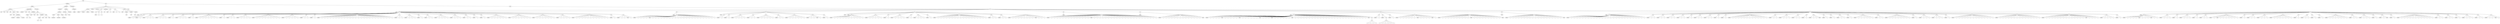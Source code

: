 graph Tree {
	"t0" [label = "TEI"];
	"t1" [label = "teiHeader"];
	"t2" [label = "fileDesc"];
	"t3" [label = "titleStmt"];
	"t4" [label = "title"];
	"t5" [label = "title"];
	"t6" [label = "title"];
	"t7" [label = "title"];
	"t8" [label = "author"];
	"t9" [label = "idno"];
	"t10" [label = "idno"];
	"t11" [label = "persName"];
	"t12" [label = "forename"];
	"t13" [label = "nameLink"];
	"t14" [label = "surname"];
	"t15" [label = "editor"];
	"t16" [label = "publicationStmt"];
	"t17" [label = "publisher"];
	"t18" [label = "idno"];
	"t19" [label = "idno"];
	"t20" [label = "availability"];
	"t21" [label = "licence"];
	"t22" [label = "ab"];
	"t23" [label = "ref"];
	"t24" [label = "sourceDesc"];
	"t25" [label = "bibl"];
	"t26" [label = "name"];
	"t27" [label = "idno"];
	"t28" [label = "idno"];
	"t29" [label = "availability"];
	"t30" [label = "licence"];
	"t31" [label = "ab"];
	"t32" [label = "ref"];
	"t33" [label = "bibl"];
	"t34" [label = "date"];
	"t35" [label = "date"];
	"t36" [label = "idno"];
	"t37" [label = "profileDesc"];
	"t38" [label = "particDesc"];
	"t39" [label = "listPerson"];
	"t40" [label = "person"];
	"t41" [label = "persName"];
	"t42" [label = "person"];
	"t43" [label = "persName"];
	"t44" [label = "person"];
	"t45" [label = "persName"];
	"t46" [label = "textClass"];
	"t47" [label = "keywords"];
	"t48" [label = "term"];
	"t49" [label = "term"];
	"t50" [label = "classCode"];
	"t51" [label = "revisionDesc"];
	"t52" [label = "listChange"];
	"t53" [label = "change"];
	"t54" [label = "text"];
	"t55" [label = "front"];
	"t56" [label = "docTitle"];
	"t57" [label = "titlePart"];
	"t58" [label = "titlePart"];
	"t59" [label = "titlePart"];
	"t60" [label = "titlePart"];
	"t61" [label = "docDate"];
	"t62" [label = "docAuthor"];
	"t63" [label = "div"];
	"t64" [label = "div"];
	"t65" [label = "head"];
	"t66" [label = "div"];
	"t67" [label = "p"];
	"t68" [label = "div"];
	"t69" [label = "p"];
	"t70" [label = "performance"];
	"t71" [label = "ab"];
	"t72" [label = "div"];
	"t73" [label = "head"];
	"t74" [label = "p"];
	"t75" [label = "div"];
	"t76" [label = "head"];
	"t77" [label = "p"];
	"t78" [label = "p"];
	"t79" [label = "castList"];
	"t80" [label = "head"];
	"t81" [label = "castItem"];
	"t82" [label = "role"];
	"t83" [label = "castItem"];
	"t84" [label = "role"];
	"t85" [label = "castItem"];
	"t86" [label = "role"];
	"t87" [label = "note"];
	"t88" [label = "body"];
	"t89" [label = "div"];
	"t90" [label = "head"];
	"t91" [label = "div"];
	"t92" [label = "head"];
	"t93" [label = "sp"];
	"t94" [label = "speaker"];
	"t95" [label = "l"];
	"t96" [label = "sp"];
	"t97" [label = "speaker"];
	"t98" [label = "l"];
	"t99" [label = "sp"];
	"t100" [label = "speaker"];
	"t101" [label = "l"];
	"t102" [label = "l"];
	"t103" [label = "l"];
	"t104" [label = "sp"];
	"t105" [label = "speaker"];
	"t106" [label = "l"];
	"t107" [label = "l"];
	"t108" [label = "l"];
	"t109" [label = "sp"];
	"t110" [label = "speaker"];
	"t111" [label = "l"];
	"t112" [label = "sp"];
	"t113" [label = "speaker"];
	"t114" [label = "l"];
	"t115" [label = "l"];
	"t116" [label = "l"];
	"t117" [label = "sp"];
	"t118" [label = "speaker"];
	"t119" [label = "l"];
	"t120" [label = "sp"];
	"t121" [label = "speaker"];
	"t122" [label = "l"];
	"t123" [label = "l"];
	"t124" [label = "l"];
	"t125" [label = "l"];
	"t126" [label = "l"];
	"t127" [label = "l"];
	"t128" [label = "l"];
	"t129" [label = "sp"];
	"t130" [label = "speaker"];
	"t131" [label = "l"];
	"t132" [label = "sp"];
	"t133" [label = "speaker"];
	"t134" [label = "l"];
	"t135" [label = "l"];
	"t136" [label = "sp"];
	"t137" [label = "speaker"];
	"t138" [label = "l"];
	"t139" [label = "l"];
	"t140" [label = "l"];
	"t141" [label = "l"];
	"t142" [label = "sp"];
	"t143" [label = "speaker"];
	"t144" [label = "l"];
	"t145" [label = "l"];
	"t146" [label = "l"];
	"t147" [label = "l"];
	"t148" [label = "l"];
	"t149" [label = "l"];
	"t150" [label = "l"];
	"t151" [label = "l"];
	"t152" [label = "l"];
	"t153" [label = "sp"];
	"t154" [label = "speaker"];
	"t155" [label = "l"];
	"t156" [label = "l"];
	"t157" [label = "l"];
	"t158" [label = "l"];
	"t159" [label = "l"];
	"t160" [label = "sp"];
	"t161" [label = "speaker"];
	"t162" [label = "l"];
	"t163" [label = "l"];
	"t164" [label = "sp"];
	"t165" [label = "speaker"];
	"t166" [label = "l"];
	"t167" [label = "sp"];
	"t168" [label = "speaker"];
	"t169" [label = "l"];
	"t170" [label = "l"];
	"t171" [label = "l"];
	"t172" [label = "l"];
	"t173" [label = "l"];
	"t174" [label = "l"];
	"t175" [label = "l"];
	"t176" [label = "l"];
	"t177" [label = "l"];
	"t178" [label = "l"];
	"t179" [label = "l"];
	"t180" [label = "l"];
	"t181" [label = "l"];
	"t182" [label = "l"];
	"t183" [label = "l"];
	"t184" [label = "l"];
	"t185" [label = "l"];
	"t186" [label = "l"];
	"t187" [label = "l"];
	"t188" [label = "l"];
	"t189" [label = "l"];
	"t190" [label = "l"];
	"t191" [label = "l"];
	"t192" [label = "l"];
	"t193" [label = "l"];
	"t194" [label = "l"];
	"t195" [label = "sp"];
	"t196" [label = "speaker"];
	"t197" [label = "l"];
	"t198" [label = "l"];
	"t199" [label = "sp"];
	"t200" [label = "speaker"];
	"t201" [label = "l"];
	"t202" [label = "l"];
	"t203" [label = "l"];
	"t204" [label = "sp"];
	"t205" [label = "speaker"];
	"t206" [label = "l"];
	"t207" [label = "sp"];
	"t208" [label = "speaker"];
	"t209" [label = "l"];
	"t210" [label = "l"];
	"t211" [label = "sp"];
	"t212" [label = "speaker"];
	"t213" [label = "l"];
	"t214" [label = "l"];
	"t215" [label = "l"];
	"t216" [label = "l"];
	"t217" [label = "sp"];
	"t218" [label = "speaker"];
	"t219" [label = "l"];
	"t220" [label = "l"];
	"t221" [label = "l"];
	"t222" [label = "sp"];
	"t223" [label = "speaker"];
	"t224" [label = "l"];
	"t225" [label = "l"];
	"t226" [label = "sp"];
	"t227" [label = "speaker"];
	"t228" [label = "l"];
	"t229" [label = "sp"];
	"t230" [label = "speaker"];
	"t231" [label = "l"];
	"t232" [label = "sp"];
	"t233" [label = "speaker"];
	"t234" [label = "l"];
	"t235" [label = "l"];
	"t236" [label = "l"];
	"t237" [label = "l"];
	"t238" [label = "l"];
	"t239" [label = "l"];
	"t240" [label = "sp"];
	"t241" [label = "speaker"];
	"t242" [label = "l"];
	"t243" [label = "l"];
	"t244" [label = "l"];
	"t245" [label = "l"];
	"t246" [label = "l"];
	"t247" [label = "l"];
	"t248" [label = "l"];
	"t249" [label = "sp"];
	"t250" [label = "speaker"];
	"t251" [label = "l"];
	"t252" [label = "l"];
	"t253" [label = "l"];
	"t254" [label = "l"];
	"t255" [label = "l"];
	"t256" [label = "l"];
	"t257" [label = "l"];
	"t258" [label = "sp"];
	"t259" [label = "speaker"];
	"t260" [label = "l"];
	"t261" [label = "l"];
	"t262" [label = "l"];
	"t263" [label = "l"];
	"t264" [label = "sp"];
	"t265" [label = "speaker"];
	"t266" [label = "l"];
	"t267" [label = "l"];
	"t268" [label = "l"];
	"t269" [label = "l"];
	"t270" [label = "l"];
	"t271" [label = "l"];
	"t272" [label = "l"];
	"t273" [label = "l"];
	"t274" [label = "l"];
	"t275" [label = "l"];
	"t276" [label = "l"];
	"t277" [label = "l"];
	"t278" [label = "sp"];
	"t279" [label = "speaker"];
	"t280" [label = "l"];
	"t281" [label = "sp"];
	"t282" [label = "speaker"];
	"t283" [label = "l"];
	"t284" [label = "l"];
	"t285" [label = "stage"];
	"t286" [label = "l"];
	"t287" [label = "div"];
	"t288" [label = "head"];
	"t289" [label = "sp"];
	"t290" [label = "speaker"];
	"t291" [label = "l"];
	"t292" [label = "l"];
	"t293" [label = "l"];
	"t294" [label = "l"];
	"t295" [label = "stage"];
	"t296" [label = "l"];
	"t297" [label = "l"];
	"t298" [label = "l"];
	"t299" [label = "l"];
	"t300" [label = "l"];
	"t301" [label = "l"];
	"t302" [label = "l"];
	"t303" [label = "l"];
	"t304" [label = "l"];
	"t305" [label = "l"];
	"t306" [label = "l"];
	"t307" [label = "l"];
	"t308" [label = "l"];
	"t309" [label = "l"];
	"t310" [label = "l"];
	"t311" [label = "l"];
	"t312" [label = "l"];
	"t313" [label = "l"];
	"t314" [label = "l"];
	"t315" [label = "l"];
	"t316" [label = "l"];
	"t317" [label = "l"];
	"t318" [label = "l"];
	"t319" [label = "div"];
	"t320" [label = "head"];
	"t321" [label = "sp"];
	"t322" [label = "speaker"];
	"t323" [label = "l"];
	"t324" [label = "sp"];
	"t325" [label = "speaker"];
	"t326" [label = "l"];
	"t327" [label = "sp"];
	"t328" [label = "speaker"];
	"t329" [label = "l"];
	"t330" [label = "l"];
	"t331" [label = "l"];
	"t332" [label = "l"];
	"t333" [label = "sp"];
	"t334" [label = "speaker"];
	"t335" [label = "l"];
	"t336" [label = "l"];
	"t337" [label = "sp"];
	"t338" [label = "speaker"];
	"t339" [label = "l"];
	"t340" [label = "l"];
	"t341" [label = "l"];
	"t342" [label = "l"];
	"t343" [label = "l"];
	"t344" [label = "sp"];
	"t345" [label = "speaker"];
	"t346" [label = "l"];
	"t347" [label = "l"];
	"t348" [label = "sp"];
	"t349" [label = "speaker"];
	"t350" [label = "l"];
	"t351" [label = "l"];
	"t352" [label = "l"];
	"t353" [label = "l"];
	"t354" [label = "l"];
	"t355" [label = "l"];
	"t356" [label = "sp"];
	"t357" [label = "speaker"];
	"t358" [label = "l"];
	"t359" [label = "l"];
	"t360" [label = "stage"];
	"t361" [label = "l"];
	"t362" [label = "sp"];
	"t363" [label = "speaker"];
	"t364" [label = "l"];
	"t365" [label = "div"];
	"t366" [label = "head"];
	"t367" [label = "stage"];
	"t368" [label = "sp"];
	"t369" [label = "speaker"];
	"t370" [label = "l"];
	"t371" [label = "l"];
	"t372" [label = "l"];
	"t373" [label = "l"];
	"t374" [label = "l"];
	"t375" [label = "l"];
	"t376" [label = "l"];
	"t377" [label = "l"];
	"t378" [label = "l"];
	"t379" [label = "l"];
	"t380" [label = "l"];
	"t381" [label = "sp"];
	"t382" [label = "speaker"];
	"t383" [label = "l"];
	"t384" [label = "l"];
	"t385" [label = "l"];
	"t386" [label = "l"];
	"t387" [label = "l"];
	"t388" [label = "sp"];
	"t389" [label = "speaker"];
	"t390" [label = "l"];
	"t391" [label = "sp"];
	"t392" [label = "speaker"];
	"t393" [label = "l"];
	"t394" [label = "l"];
	"t395" [label = "l"];
	"t396" [label = "l"];
	"t397" [label = "sp"];
	"t398" [label = "speaker"];
	"t399" [label = "l"];
	"t400" [label = "sp"];
	"t401" [label = "speaker"];
	"t402" [label = "l"];
	"t403" [label = "l"];
	"t404" [label = "l"];
	"t405" [label = "sp"];
	"t406" [label = "speaker"];
	"t407" [label = "l"];
	"t408" [label = "sp"];
	"t409" [label = "speaker"];
	"t410" [label = "l"];
	"t411" [label = "l"];
	"t412" [label = "l"];
	"t413" [label = "l"];
	"t414" [label = "l"];
	"t415" [label = "l"];
	"t416" [label = "l"];
	"t417" [label = "l"];
	"t418" [label = "l"];
	"t419" [label = "l"];
	"t420" [label = "l"];
	"t421" [label = "l"];
	"t422" [label = "l"];
	"t423" [label = "l"];
	"t424" [label = "l"];
	"t425" [label = "l"];
	"t426" [label = "l"];
	"t427" [label = "l"];
	"t428" [label = "sp"];
	"t429" [label = "speaker"];
	"t430" [label = "l"];
	"t431" [label = "l"];
	"t432" [label = "sp"];
	"t433" [label = "speaker"];
	"t434" [label = "l"];
	"t435" [label = "l"];
	"t436" [label = "sp"];
	"t437" [label = "speaker"];
	"t438" [label = "l"];
	"t439" [label = "l"];
	"t440" [label = "l"];
	"t441" [label = "l"];
	"t442" [label = "l"];
	"t443" [label = "l"];
	"t444" [label = "l"];
	"t445" [label = "l"];
	"t446" [label = "stage"];
	"t447" [label = "l"];
	"t448" [label = "l"];
	"t449" [label = "l"];
	"t450" [label = "div"];
	"t451" [label = "head"];
	"t452" [label = "sp"];
	"t453" [label = "speaker"];
	"t454" [label = "l"];
	"t455" [label = "l"];
	"t456" [label = "l"];
	"t457" [label = "l"];
	"t458" [label = "l"];
	"t459" [label = "l"];
	"t460" [label = "l"];
	"t461" [label = "l"];
	"t462" [label = "l"];
	"t463" [label = "l"];
	"t464" [label = "l"];
	"t465" [label = "l"];
	"t466" [label = "l"];
	"t467" [label = "l"];
	"t468" [label = "stage"];
	"t469" [label = "l"];
	"t470" [label = "l"];
	"t471" [label = "l"];
	"t472" [label = "l"];
	"t473" [label = "l"];
	"t474" [label = "l"];
	"t475" [label = "l"];
	"t476" [label = "l"];
	"t477" [label = "l"];
	"t478" [label = "l"];
	"t479" [label = "l"];
	"t480" [label = "l"];
	"t481" [label = "l"];
	"t482" [label = "l"];
	"t483" [label = "l"];
	"t484" [label = "l"];
	"t485" [label = "l"];
	"t486" [label = "l"];
	"t487" [label = "l"];
	"t488" [label = "l"];
	"t489" [label = "l"];
	"t490" [label = "l"];
	"t491" [label = "l"];
	"t492" [label = "div"];
	"t493" [label = "head"];
	"t494" [label = "sp"];
	"t495" [label = "speaker"];
	"t496" [label = "l"];
	"t497" [label = "l"];
	"t498" [label = "l"];
	"t499" [label = "l"];
	"t500" [label = "l"];
	"t501" [label = "l"];
	"t502" [label = "l"];
	"t503" [label = "l"];
	"t504" [label = "l"];
	"t505" [label = "l"];
	"t506" [label = "l"];
	"t507" [label = "l"];
	"t508" [label = "l"];
	"t509" [label = "l"];
	"t510" [label = "stage"];
	"t511" [label = "div"];
	"t512" [label = "head"];
	"t513" [label = "sp"];
	"t514" [label = "speaker"];
	"t515" [label = "l"];
	"t516" [label = "l"];
	"t517" [label = "l"];
	"t518" [label = "l"];
	"t519" [label = "stage"];
	"t520" [label = "l"];
	"t521" [label = "l"];
	"t522" [label = "l"];
	"t523" [label = "l"];
	"t524" [label = "l"];
	"t525" [label = "stage"];
	"t526" [label = "l"];
	"t527" [label = "l"];
	"t528" [label = "l"];
	"t529" [label = "l"];
	"t530" [label = "l"];
	"t531" [label = "l"];
	"t532" [label = "stage"];
	"t533" [label = "l"];
	"t534" [label = "l"];
	"t535" [label = "l"];
	"t536" [label = "stage"];
	"t537" [label = "l"];
	"t538" [label = "l"];
	"t539" [label = "l"];
	"t540" [label = "l"];
	"t541" [label = "l"];
	"t542" [label = "l"];
	"t543" [label = "stage"];
	"t544" [label = "l"];
	"t545" [label = "l"];
	"t546" [label = "l"];
	"t547" [label = "l"];
	"t548" [label = "l"];
	"t549" [label = "l"];
	"t550" [label = "l"];
	"t551" [label = "l"];
	"t552" [label = "l"];
	"t553" [label = "l"];
	"t554" [label = "l"];
	"t555" [label = "l"];
	"t556" [label = "l"];
	"t557" [label = "l"];
	"t558" [label = "l"];
	"t559" [label = "l"];
	"t560" [label = "l"];
	"t561" [label = "l"];
	"t562" [label = "l"];
	"t563" [label = "l"];
	"t564" [label = "l"];
	"t565" [label = "l"];
	"t566" [label = "l"];
	"t567" [label = "l"];
	"t568" [label = "l"];
	"t569" [label = "l"];
	"t570" [label = "stage"];
	"t571" [label = "ab"];
	"t572" [label = "lg"];
	"t573" [label = "l"];
	"t574" [label = "l"];
	"t575" [label = "l"];
	"t576" [label = "l"];
	"t577" [label = "sp"];
	"t578" [label = "speaker"];
	"t579" [label = "l"];
	"t580" [label = "sp"];
	"t581" [label = "speaker"];
	"t582" [label = "ab"];
	"t583" [label = "lg"];
	"t584" [label = "l"];
	"t585" [label = "l"];
	"t586" [label = "l"];
	"t587" [label = "l"];
	"t588" [label = "l"];
	"t589" [label = "l"];
	"t590" [label = "sp"];
	"t591" [label = "speaker"];
	"t592" [label = "l"];
	"t593" [label = "sp"];
	"t594" [label = "speaker"];
	"t595" [label = "l"];
	"t596" [label = "l"];
	"t597" [label = "l"];
	"t598" [label = "l"];
	"t599" [label = "l"];
	"t600" [label = "l"];
	"t601" [label = "stage"];
	"t602" [label = "l"];
	"t603" [label = "l"];
	"t604" [label = "l"];
	"t605" [label = "l"];
	"t606" [label = "stage"];
	"t607" [label = "l"];
	"t608" [label = "sp"];
	"t609" [label = "speaker"];
	"t610" [label = "l"];
	"t611" [label = "l"];
	"t612" [label = "l"];
	"t613" [label = "l"];
	"t614" [label = "l"];
	"t615" [label = "l"];
	"t616" [label = "l"];
	"t617" [label = "l"];
	"t618" [label = "l"];
	"t619" [label = "l"];
	"t620" [label = "stage"];
	"t621" [label = "l"];
	"t622" [label = "l"];
	"t623" [label = "l"];
	"t624" [label = "l"];
	"t625" [label = "l"];
	"t626" [label = "l"];
	"t627" [label = "l"];
	"t628" [label = "l"];
	"t629" [label = "l"];
	"t630" [label = "l"];
	"t631" [label = "stage"];
	"t632" [label = "div"];
	"t633" [label = "head"];
	"t634" [label = "sp"];
	"t635" [label = "speaker"];
	"t636" [label = "l"];
	"t637" [label = "l"];
	"t638" [label = "l"];
	"t639" [label = "l"];
	"t640" [label = "l"];
	"t641" [label = "l"];
	"t642" [label = "l"];
	"t643" [label = "l"];
	"t644" [label = "l"];
	"t645" [label = "l"];
	"t646" [label = "l"];
	"t647" [label = "l"];
	"t648" [label = "l"];
	"t649" [label = "l"];
	"t650" [label = "l"];
	"t651" [label = "l"];
	"t652" [label = "l"];
	"t653" [label = "l"];
	"t654" [label = "l"];
	"t655" [label = "stage"];
	"t656" [label = "div"];
	"t657" [label = "head"];
	"t658" [label = "sp"];
	"t659" [label = "speaker"];
	"t660" [label = "l"];
	"t661" [label = "l"];
	"t662" [label = "l"];
	"t663" [label = "l"];
	"t664" [label = "l"];
	"t665" [label = "l"];
	"t666" [label = "l"];
	"t667" [label = "l"];
	"t668" [label = "l"];
	"t669" [label = "l"];
	"t670" [label = "l"];
	"t671" [label = "l"];
	"t672" [label = "l"];
	"t673" [label = "l"];
	"t674" [label = "l"];
	"t675" [label = "l"];
	"t676" [label = "l"];
	"t677" [label = "l"];
	"t678" [label = "l"];
	"t679" [label = "l"];
	"t680" [label = "l"];
	"t681" [label = "l"];
	"t682" [label = "l"];
	"t683" [label = "l"];
	"t684" [label = "l"];
	"t685" [label = "l"];
	"t686" [label = "l"];
	"t687" [label = "sp"];
	"t688" [label = "speaker"];
	"t689" [label = "l"];
	"t690" [label = "l"];
	"t691" [label = "sp"];
	"t692" [label = "speaker"];
	"t693" [label = "l"];
	"t694" [label = "l"];
	"t695" [label = "sp"];
	"t696" [label = "speaker"];
	"t697" [label = "l"];
	"t698" [label = "l"];
	"t699" [label = "sp"];
	"t700" [label = "speaker"];
	"t701" [label = "l"];
	"t702" [label = "l"];
	"t703" [label = "sp"];
	"t704" [label = "speaker"];
	"t705" [label = "l"];
	"t706" [label = "sp"];
	"t707" [label = "speaker"];
	"t708" [label = "l"];
	"t709" [label = "l"];
	"t710" [label = "sp"];
	"t711" [label = "speaker"];
	"t712" [label = "l"];
	"t713" [label = "l"];
	"t714" [label = "sp"];
	"t715" [label = "speaker"];
	"t716" [label = "l"];
	"t717" [label = "sp"];
	"t718" [label = "speaker"];
	"t719" [label = "l"];
	"t720" [label = "sp"];
	"t721" [label = "speaker"];
	"t722" [label = "l"];
	"t723" [label = "l"];
	"t724" [label = "l"];
	"t725" [label = "l"];
	"t726" [label = "l"];
	"t727" [label = "l"];
	"t728" [label = "l"];
	"t729" [label = "l"];
	"t730" [label = "l"];
	"t731" [label = "l"];
	"t732" [label = "l"];
	"t733" [label = "l"];
	"t734" [label = "l"];
	"t735" [label = "sp"];
	"t736" [label = "speaker"];
	"t737" [label = "l"];
	"t738" [label = "l"];
	"t739" [label = "sp"];
	"t740" [label = "speaker"];
	"t741" [label = "l"];
	"t742" [label = "l"];
	"t743" [label = "l"];
	"t744" [label = "sp"];
	"t745" [label = "speaker"];
	"t746" [label = "l"];
	"t747" [label = "l"];
	"t748" [label = "sp"];
	"t749" [label = "speaker"];
	"t750" [label = "l"];
	"t751" [label = "sp"];
	"t752" [label = "speaker"];
	"t753" [label = "l"];
	"t754" [label = "l"];
	"t755" [label = "stage"];
	"t756" [label = "sp"];
	"t757" [label = "speaker"];
	"t758" [label = "l"];
	"t759" [label = "sp"];
	"t760" [label = "speaker"];
	"t761" [label = "l"];
	"t762" [label = "sp"];
	"t763" [label = "speaker"];
	"t764" [label = "l"];
	"t765" [label = "l"];
	"t766" [label = "sp"];
	"t767" [label = "speaker"];
	"t768" [label = "l"];
	"t769" [label = "sp"];
	"t770" [label = "speaker"];
	"t771" [label = "l"];
	"t772" [label = "l"];
	"t773" [label = "l"];
	"t774" [label = "l"];
	"t775" [label = "l"];
	"t776" [label = "l"];
	"t777" [label = "sp"];
	"t778" [label = "speaker"];
	"t779" [label = "l"];
	"t780" [label = "l"];
	"t781" [label = "sp"];
	"t782" [label = "speaker"];
	"t783" [label = "l"];
	"t784" [label = "l"];
	"t785" [label = "l"];
	"t786" [label = "l"];
	"t787" [label = "l"];
	"t788" [label = "l"];
	"t789" [label = "l"];
	"t790" [label = "l"];
	"t791" [label = "sp"];
	"t792" [label = "speaker"];
	"t793" [label = "l"];
	"t794" [label = "sp"];
	"t795" [label = "speaker"];
	"t796" [label = "l"];
	"t797" [label = "l"];
	"t798" [label = "l"];
	"t799" [label = "sp"];
	"t800" [label = "speaker"];
	"t801" [label = "l"];
	"t802" [label = "l"];
	"t803" [label = "l"];
	"t804" [label = "sp"];
	"t805" [label = "speaker"];
	"t806" [label = "l"];
	"t807" [label = "sp"];
	"t808" [label = "speaker"];
	"t809" [label = "l"];
	"t810" [label = "l"];
	"t811" [label = "l"];
	"t812" [label = "l"];
	"t813" [label = "l"];
	"t814" [label = "l"];
	"t815" [label = "l"];
	"t816" [label = "l"];
	"t817" [label = "l"];
	"t818" [label = "l"];
	"t819" [label = "l"];
	"t820" [label = "l"];
	"t821" [label = "l"];
	"t822" [label = "l"];
	"t823" [label = "sp"];
	"t824" [label = "speaker"];
	"t825" [label = "l"];
	"t826" [label = "l"];
	"t827" [label = "l"];
	"t828" [label = "l"];
	"t829" [label = "l"];
	"t830" [label = "l"];
	"t831" [label = "l"];
	"t832" [label = "l"];
	"t833" [label = "l"];
	"t834" [label = "l"];
	"t835" [label = "l"];
	"t836" [label = "l"];
	"t837" [label = "l"];
	"t838" [label = "l"];
	"t839" [label = "l"];
	"t840" [label = "sp"];
	"t841" [label = "speaker"];
	"t842" [label = "l"];
	"t843" [label = "l"];
	"t844" [label = "l"];
	"t845" [label = "l"];
	"t846" [label = "l"];
	"t847" [label = "l"];
	"t848" [label = "l"];
	"t849" [label = "l"];
	"t850" [label = "l"];
	"t851" [label = "l"];
	"t852" [label = "l"];
	"t853" [label = "l"];
	"t854" [label = "l"];
	"t855" [label = "l"];
	"t856" [label = "stage"];
	"t857" [label = "l"];
	"t858" [label = "l"];
	"t859" [label = "l"];
	"t860" [label = "l"];
	"t861" [label = "sp"];
	"t862" [label = "speaker"];
	"t863" [label = "l"];
	"t864" [label = "l"];
	"t865" [label = "l"];
	"t866" [label = "l"];
	"t867" [label = "sp"];
	"t868" [label = "speaker"];
	"t869" [label = "l"];
	"t870" [label = "div"];
	"t871" [label = "head"];
	"t872" [label = "sp"];
	"t873" [label = "speaker"];
	"t874" [label = "l"];
	"t875" [label = "l"];
	"t876" [label = "l"];
	"t877" [label = "l"];
	"t878" [label = "stage"];
	"t879" [label = "l"];
	"t880" [label = "l"];
	"t881" [label = "l"];
	"t882" [label = "stage"];
	"t883" [label = "l"];
	"t884" [label = "l"];
	"t885" [label = "sp"];
	"t886" [label = "speaker"];
	"t887" [label = "l"];
	"t888" [label = "l"];
	"t889" [label = "l"];
	"t890" [label = "sp"];
	"t891" [label = "speaker"];
	"t892" [label = "l"];
	"t893" [label = "sp"];
	"t894" [label = "speaker"];
	"t895" [label = "l"];
	"t896" [label = "l"];
	"t897" [label = "l"];
	"t898" [label = "sp"];
	"t899" [label = "speaker"];
	"t900" [label = "l"];
	"t901" [label = "sp"];
	"t902" [label = "speaker"];
	"t903" [label = "l"];
	"t904" [label = "l"];
	"t905" [label = "sp"];
	"t906" [label = "speaker"];
	"t907" [label = "l"];
	"t908" [label = "stage"];
	"t909" [label = "l"];
	"t910" [label = "l"];
	"t911" [label = "l"];
	"t912" [label = "l"];
	"t913" [label = "l"];
	"t914" [label = "l"];
	"t915" [label = "l"];
	"t916" [label = "sp"];
	"t917" [label = "speaker"];
	"t918" [label = "l"];
	"t919" [label = "sp"];
	"t920" [label = "speaker"];
	"t921" [label = "l"];
	"t922" [label = "l"];
	"t923" [label = "sp"];
	"t924" [label = "speaker"];
	"t925" [label = "l"];
	"t926" [label = "l"];
	"t927" [label = "l"];
	"t928" [label = "sp"];
	"t929" [label = "speaker"];
	"t930" [label = "l"];
	"t931" [label = "l"];
	"t932" [label = "l"];
	"t933" [label = "l"];
	"t934" [label = "l"];
	"t935" [label = "l"];
	"t936" [label = "l"];
	"t937" [label = "sp"];
	"t938" [label = "speaker"];
	"t939" [label = "l"];
	"t940" [label = "sp"];
	"t941" [label = "speaker"];
	"t942" [label = "l"];
	"t943" [label = "l"];
	"t944" [label = "sp"];
	"t945" [label = "speaker"];
	"t946" [label = "l"];
	"t947" [label = "sp"];
	"t948" [label = "speaker"];
	"t949" [label = "l"];
	"t950" [label = "sp"];
	"t951" [label = "speaker"];
	"t952" [label = "l"];
	"t953" [label = "l"];
	"t954" [label = "l"];
	"t955" [label = "l"];
	"t956" [label = "l"];
	"t957" [label = "l"];
	"t958" [label = "l"];
	"t959" [label = "sp"];
	"t960" [label = "speaker"];
	"t961" [label = "l"];
	"t962" [label = "l"];
	"t963" [label = "sp"];
	"t964" [label = "speaker"];
	"t965" [label = "l"];
	"t966" [label = "l"];
	"t967" [label = "l"];
	"t968" [label = "sp"];
	"t969" [label = "speaker"];
	"t970" [label = "l"];
	"t971" [label = "sp"];
	"t972" [label = "speaker"];
	"t973" [label = "l"];
	"t974" [label = "stage"];
	"t975" [label = "sp"];
	"t976" [label = "speaker"];
	"t977" [label = "l"];
	"t978" [label = "sp"];
	"t979" [label = "speaker"];
	"t980" [label = "l"];
	"t981" [label = "l"];
	"t982" [label = "l"];
	"t983" [label = "l"];
	"t984" [label = "l"];
	"t985" [label = "l"];
	"t986" [label = "l"];
	"t987" [label = "l"];
	"t988" [label = "l"];
	"t989" [label = "l"];
	"t990" [label = "l"];
	"t991" [label = "l"];
	"t992" [label = "sp"];
	"t993" [label = "speaker"];
	"t994" [label = "l"];
	"t995" [label = "l"];
	"t996" [label = "sp"];
	"t997" [label = "speaker"];
	"t998" [label = "l"];
	"t999" [label = "l"];
	"t1000" [label = "sp"];
	"t1001" [label = "speaker"];
	"t1002" [label = "l"];
	"t1003" [label = "sp"];
	"t1004" [label = "speaker"];
	"t1005" [label = "l"];
	"t1006" [label = "l"];
	"t1007" [label = "l"];
	"t1008" [label = "sp"];
	"t1009" [label = "speaker"];
	"t1010" [label = "l"];
	"t1011" [label = "l"];
	"t1012" [label = "sp"];
	"t1013" [label = "speaker"];
	"t1014" [label = "l"];
	"t1015" [label = "l"];
	"t1016" [label = "stage"];
	"t1017" [label = "l"];
	"t0" -- "t1";
	"t1" -- "t2";
	"t2" -- "t3";
	"t3" -- "t4";
	"t3" -- "t5";
	"t3" -- "t6";
	"t3" -- "t7";
	"t3" -- "t8";
	"t8" -- "t9";
	"t8" -- "t10";
	"t8" -- "t11";
	"t11" -- "t12";
	"t11" -- "t13";
	"t11" -- "t14";
	"t3" -- "t15";
	"t2" -- "t16";
	"t16" -- "t17";
	"t16" -- "t18";
	"t16" -- "t19";
	"t16" -- "t20";
	"t20" -- "t21";
	"t21" -- "t22";
	"t21" -- "t23";
	"t2" -- "t24";
	"t24" -- "t25";
	"t25" -- "t26";
	"t25" -- "t27";
	"t25" -- "t28";
	"t25" -- "t29";
	"t29" -- "t30";
	"t30" -- "t31";
	"t30" -- "t32";
	"t25" -- "t33";
	"t33" -- "t34";
	"t33" -- "t35";
	"t33" -- "t36";
	"t1" -- "t37";
	"t37" -- "t38";
	"t38" -- "t39";
	"t39" -- "t40";
	"t40" -- "t41";
	"t39" -- "t42";
	"t42" -- "t43";
	"t39" -- "t44";
	"t44" -- "t45";
	"t37" -- "t46";
	"t46" -- "t47";
	"t47" -- "t48";
	"t47" -- "t49";
	"t46" -- "t50";
	"t1" -- "t51";
	"t51" -- "t52";
	"t52" -- "t53";
	"t0" -- "t54";
	"t54" -- "t55";
	"t55" -- "t56";
	"t56" -- "t57";
	"t56" -- "t58";
	"t56" -- "t59";
	"t56" -- "t60";
	"t55" -- "t61";
	"t55" -- "t62";
	"t55" -- "t63";
	"t63" -- "t64";
	"t64" -- "t65";
	"t63" -- "t66";
	"t66" -- "t67";
	"t63" -- "t68";
	"t68" -- "t69";
	"t55" -- "t70";
	"t70" -- "t71";
	"t55" -- "t72";
	"t72" -- "t73";
	"t72" -- "t74";
	"t55" -- "t75";
	"t75" -- "t76";
	"t75" -- "t77";
	"t75" -- "t78";
	"t55" -- "t79";
	"t79" -- "t80";
	"t79" -- "t81";
	"t81" -- "t82";
	"t79" -- "t83";
	"t83" -- "t84";
	"t79" -- "t85";
	"t85" -- "t86";
	"t55" -- "t87";
	"t54" -- "t88";
	"t88" -- "t89";
	"t89" -- "t90";
	"t89" -- "t91";
	"t91" -- "t92";
	"t91" -- "t93";
	"t93" -- "t94";
	"t93" -- "t95";
	"t91" -- "t96";
	"t96" -- "t97";
	"t96" -- "t98";
	"t91" -- "t99";
	"t99" -- "t100";
	"t99" -- "t101";
	"t99" -- "t102";
	"t99" -- "t103";
	"t91" -- "t104";
	"t104" -- "t105";
	"t104" -- "t106";
	"t104" -- "t107";
	"t104" -- "t108";
	"t91" -- "t109";
	"t109" -- "t110";
	"t109" -- "t111";
	"t91" -- "t112";
	"t112" -- "t113";
	"t112" -- "t114";
	"t112" -- "t115";
	"t112" -- "t116";
	"t91" -- "t117";
	"t117" -- "t118";
	"t117" -- "t119";
	"t91" -- "t120";
	"t120" -- "t121";
	"t120" -- "t122";
	"t120" -- "t123";
	"t120" -- "t124";
	"t120" -- "t125";
	"t120" -- "t126";
	"t120" -- "t127";
	"t120" -- "t128";
	"t91" -- "t129";
	"t129" -- "t130";
	"t129" -- "t131";
	"t91" -- "t132";
	"t132" -- "t133";
	"t132" -- "t134";
	"t132" -- "t135";
	"t91" -- "t136";
	"t136" -- "t137";
	"t136" -- "t138";
	"t136" -- "t139";
	"t136" -- "t140";
	"t136" -- "t141";
	"t91" -- "t142";
	"t142" -- "t143";
	"t142" -- "t144";
	"t142" -- "t145";
	"t142" -- "t146";
	"t142" -- "t147";
	"t142" -- "t148";
	"t142" -- "t149";
	"t142" -- "t150";
	"t142" -- "t151";
	"t142" -- "t152";
	"t91" -- "t153";
	"t153" -- "t154";
	"t153" -- "t155";
	"t153" -- "t156";
	"t153" -- "t157";
	"t153" -- "t158";
	"t153" -- "t159";
	"t91" -- "t160";
	"t160" -- "t161";
	"t160" -- "t162";
	"t160" -- "t163";
	"t91" -- "t164";
	"t164" -- "t165";
	"t164" -- "t166";
	"t91" -- "t167";
	"t167" -- "t168";
	"t167" -- "t169";
	"t167" -- "t170";
	"t167" -- "t171";
	"t167" -- "t172";
	"t167" -- "t173";
	"t167" -- "t174";
	"t167" -- "t175";
	"t167" -- "t176";
	"t167" -- "t177";
	"t167" -- "t178";
	"t167" -- "t179";
	"t167" -- "t180";
	"t167" -- "t181";
	"t167" -- "t182";
	"t167" -- "t183";
	"t167" -- "t184";
	"t167" -- "t185";
	"t167" -- "t186";
	"t167" -- "t187";
	"t167" -- "t188";
	"t167" -- "t189";
	"t167" -- "t190";
	"t167" -- "t191";
	"t167" -- "t192";
	"t167" -- "t193";
	"t167" -- "t194";
	"t91" -- "t195";
	"t195" -- "t196";
	"t195" -- "t197";
	"t195" -- "t198";
	"t91" -- "t199";
	"t199" -- "t200";
	"t199" -- "t201";
	"t199" -- "t202";
	"t199" -- "t203";
	"t91" -- "t204";
	"t204" -- "t205";
	"t204" -- "t206";
	"t91" -- "t207";
	"t207" -- "t208";
	"t207" -- "t209";
	"t207" -- "t210";
	"t91" -- "t211";
	"t211" -- "t212";
	"t211" -- "t213";
	"t211" -- "t214";
	"t211" -- "t215";
	"t211" -- "t216";
	"t91" -- "t217";
	"t217" -- "t218";
	"t217" -- "t219";
	"t217" -- "t220";
	"t217" -- "t221";
	"t91" -- "t222";
	"t222" -- "t223";
	"t222" -- "t224";
	"t222" -- "t225";
	"t91" -- "t226";
	"t226" -- "t227";
	"t226" -- "t228";
	"t91" -- "t229";
	"t229" -- "t230";
	"t229" -- "t231";
	"t91" -- "t232";
	"t232" -- "t233";
	"t232" -- "t234";
	"t232" -- "t235";
	"t232" -- "t236";
	"t232" -- "t237";
	"t232" -- "t238";
	"t232" -- "t239";
	"t91" -- "t240";
	"t240" -- "t241";
	"t240" -- "t242";
	"t240" -- "t243";
	"t240" -- "t244";
	"t240" -- "t245";
	"t240" -- "t246";
	"t240" -- "t247";
	"t240" -- "t248";
	"t91" -- "t249";
	"t249" -- "t250";
	"t249" -- "t251";
	"t249" -- "t252";
	"t249" -- "t253";
	"t249" -- "t254";
	"t249" -- "t255";
	"t249" -- "t256";
	"t249" -- "t257";
	"t91" -- "t258";
	"t258" -- "t259";
	"t258" -- "t260";
	"t258" -- "t261";
	"t258" -- "t262";
	"t258" -- "t263";
	"t91" -- "t264";
	"t264" -- "t265";
	"t264" -- "t266";
	"t264" -- "t267";
	"t264" -- "t268";
	"t264" -- "t269";
	"t264" -- "t270";
	"t264" -- "t271";
	"t264" -- "t272";
	"t264" -- "t273";
	"t264" -- "t274";
	"t264" -- "t275";
	"t264" -- "t276";
	"t264" -- "t277";
	"t91" -- "t278";
	"t278" -- "t279";
	"t278" -- "t280";
	"t91" -- "t281";
	"t281" -- "t282";
	"t281" -- "t283";
	"t281" -- "t284";
	"t281" -- "t285";
	"t281" -- "t286";
	"t89" -- "t287";
	"t287" -- "t288";
	"t287" -- "t289";
	"t289" -- "t290";
	"t289" -- "t291";
	"t289" -- "t292";
	"t289" -- "t293";
	"t289" -- "t294";
	"t289" -- "t295";
	"t289" -- "t296";
	"t289" -- "t297";
	"t289" -- "t298";
	"t289" -- "t299";
	"t289" -- "t300";
	"t289" -- "t301";
	"t289" -- "t302";
	"t289" -- "t303";
	"t289" -- "t304";
	"t289" -- "t305";
	"t289" -- "t306";
	"t289" -- "t307";
	"t289" -- "t308";
	"t289" -- "t309";
	"t289" -- "t310";
	"t289" -- "t311";
	"t289" -- "t312";
	"t289" -- "t313";
	"t289" -- "t314";
	"t289" -- "t315";
	"t289" -- "t316";
	"t289" -- "t317";
	"t289" -- "t318";
	"t89" -- "t319";
	"t319" -- "t320";
	"t319" -- "t321";
	"t321" -- "t322";
	"t321" -- "t323";
	"t319" -- "t324";
	"t324" -- "t325";
	"t324" -- "t326";
	"t319" -- "t327";
	"t327" -- "t328";
	"t327" -- "t329";
	"t327" -- "t330";
	"t327" -- "t331";
	"t327" -- "t332";
	"t319" -- "t333";
	"t333" -- "t334";
	"t333" -- "t335";
	"t333" -- "t336";
	"t319" -- "t337";
	"t337" -- "t338";
	"t337" -- "t339";
	"t337" -- "t340";
	"t337" -- "t341";
	"t337" -- "t342";
	"t337" -- "t343";
	"t319" -- "t344";
	"t344" -- "t345";
	"t344" -- "t346";
	"t344" -- "t347";
	"t319" -- "t348";
	"t348" -- "t349";
	"t348" -- "t350";
	"t348" -- "t351";
	"t348" -- "t352";
	"t348" -- "t353";
	"t348" -- "t354";
	"t348" -- "t355";
	"t319" -- "t356";
	"t356" -- "t357";
	"t356" -- "t358";
	"t356" -- "t359";
	"t356" -- "t360";
	"t356" -- "t361";
	"t319" -- "t362";
	"t362" -- "t363";
	"t362" -- "t364";
	"t89" -- "t365";
	"t365" -- "t366";
	"t365" -- "t367";
	"t365" -- "t368";
	"t368" -- "t369";
	"t368" -- "t370";
	"t368" -- "t371";
	"t368" -- "t372";
	"t368" -- "t373";
	"t368" -- "t374";
	"t368" -- "t375";
	"t368" -- "t376";
	"t368" -- "t377";
	"t368" -- "t378";
	"t368" -- "t379";
	"t368" -- "t380";
	"t365" -- "t381";
	"t381" -- "t382";
	"t381" -- "t383";
	"t381" -- "t384";
	"t381" -- "t385";
	"t381" -- "t386";
	"t381" -- "t387";
	"t365" -- "t388";
	"t388" -- "t389";
	"t388" -- "t390";
	"t365" -- "t391";
	"t391" -- "t392";
	"t391" -- "t393";
	"t391" -- "t394";
	"t391" -- "t395";
	"t391" -- "t396";
	"t365" -- "t397";
	"t397" -- "t398";
	"t397" -- "t399";
	"t365" -- "t400";
	"t400" -- "t401";
	"t400" -- "t402";
	"t400" -- "t403";
	"t400" -- "t404";
	"t365" -- "t405";
	"t405" -- "t406";
	"t405" -- "t407";
	"t365" -- "t408";
	"t408" -- "t409";
	"t408" -- "t410";
	"t408" -- "t411";
	"t408" -- "t412";
	"t408" -- "t413";
	"t408" -- "t414";
	"t408" -- "t415";
	"t408" -- "t416";
	"t408" -- "t417";
	"t408" -- "t418";
	"t408" -- "t419";
	"t408" -- "t420";
	"t408" -- "t421";
	"t408" -- "t422";
	"t408" -- "t423";
	"t408" -- "t424";
	"t408" -- "t425";
	"t408" -- "t426";
	"t408" -- "t427";
	"t365" -- "t428";
	"t428" -- "t429";
	"t428" -- "t430";
	"t428" -- "t431";
	"t365" -- "t432";
	"t432" -- "t433";
	"t432" -- "t434";
	"t432" -- "t435";
	"t365" -- "t436";
	"t436" -- "t437";
	"t436" -- "t438";
	"t436" -- "t439";
	"t436" -- "t440";
	"t436" -- "t441";
	"t436" -- "t442";
	"t436" -- "t443";
	"t436" -- "t444";
	"t436" -- "t445";
	"t436" -- "t446";
	"t436" -- "t447";
	"t436" -- "t448";
	"t436" -- "t449";
	"t89" -- "t450";
	"t450" -- "t451";
	"t450" -- "t452";
	"t452" -- "t453";
	"t452" -- "t454";
	"t452" -- "t455";
	"t452" -- "t456";
	"t452" -- "t457";
	"t452" -- "t458";
	"t452" -- "t459";
	"t452" -- "t460";
	"t452" -- "t461";
	"t452" -- "t462";
	"t452" -- "t463";
	"t452" -- "t464";
	"t452" -- "t465";
	"t452" -- "t466";
	"t452" -- "t467";
	"t452" -- "t468";
	"t452" -- "t469";
	"t452" -- "t470";
	"t452" -- "t471";
	"t452" -- "t472";
	"t452" -- "t473";
	"t452" -- "t474";
	"t452" -- "t475";
	"t452" -- "t476";
	"t452" -- "t477";
	"t452" -- "t478";
	"t452" -- "t479";
	"t452" -- "t480";
	"t452" -- "t481";
	"t452" -- "t482";
	"t452" -- "t483";
	"t452" -- "t484";
	"t452" -- "t485";
	"t452" -- "t486";
	"t452" -- "t487";
	"t452" -- "t488";
	"t452" -- "t489";
	"t452" -- "t490";
	"t452" -- "t491";
	"t89" -- "t492";
	"t492" -- "t493";
	"t492" -- "t494";
	"t494" -- "t495";
	"t494" -- "t496";
	"t494" -- "t497";
	"t494" -- "t498";
	"t494" -- "t499";
	"t494" -- "t500";
	"t494" -- "t501";
	"t494" -- "t502";
	"t494" -- "t503";
	"t494" -- "t504";
	"t494" -- "t505";
	"t494" -- "t506";
	"t494" -- "t507";
	"t494" -- "t508";
	"t494" -- "t509";
	"t494" -- "t510";
	"t89" -- "t511";
	"t511" -- "t512";
	"t511" -- "t513";
	"t513" -- "t514";
	"t513" -- "t515";
	"t513" -- "t516";
	"t513" -- "t517";
	"t513" -- "t518";
	"t513" -- "t519";
	"t513" -- "t520";
	"t513" -- "t521";
	"t513" -- "t522";
	"t513" -- "t523";
	"t513" -- "t524";
	"t513" -- "t525";
	"t513" -- "t526";
	"t513" -- "t527";
	"t513" -- "t528";
	"t513" -- "t529";
	"t513" -- "t530";
	"t513" -- "t531";
	"t513" -- "t532";
	"t513" -- "t533";
	"t513" -- "t534";
	"t513" -- "t535";
	"t513" -- "t536";
	"t513" -- "t537";
	"t513" -- "t538";
	"t513" -- "t539";
	"t513" -- "t540";
	"t513" -- "t541";
	"t513" -- "t542";
	"t513" -- "t543";
	"t513" -- "t544";
	"t513" -- "t545";
	"t513" -- "t546";
	"t513" -- "t547";
	"t513" -- "t548";
	"t513" -- "t549";
	"t513" -- "t550";
	"t513" -- "t551";
	"t513" -- "t552";
	"t513" -- "t553";
	"t513" -- "t554";
	"t513" -- "t555";
	"t513" -- "t556";
	"t513" -- "t557";
	"t513" -- "t558";
	"t513" -- "t559";
	"t513" -- "t560";
	"t513" -- "t561";
	"t513" -- "t562";
	"t513" -- "t563";
	"t513" -- "t564";
	"t513" -- "t565";
	"t513" -- "t566";
	"t513" -- "t567";
	"t513" -- "t568";
	"t513" -- "t569";
	"t513" -- "t570";
	"t513" -- "t571";
	"t571" -- "t572";
	"t572" -- "t573";
	"t572" -- "t574";
	"t572" -- "t575";
	"t572" -- "t576";
	"t511" -- "t577";
	"t577" -- "t578";
	"t577" -- "t579";
	"t511" -- "t580";
	"t580" -- "t581";
	"t580" -- "t582";
	"t582" -- "t583";
	"t583" -- "t584";
	"t583" -- "t585";
	"t583" -- "t586";
	"t583" -- "t587";
	"t583" -- "t588";
	"t583" -- "t589";
	"t511" -- "t590";
	"t590" -- "t591";
	"t590" -- "t592";
	"t511" -- "t593";
	"t593" -- "t594";
	"t593" -- "t595";
	"t593" -- "t596";
	"t593" -- "t597";
	"t593" -- "t598";
	"t593" -- "t599";
	"t593" -- "t600";
	"t593" -- "t601";
	"t593" -- "t602";
	"t593" -- "t603";
	"t593" -- "t604";
	"t593" -- "t605";
	"t593" -- "t606";
	"t593" -- "t607";
	"t511" -- "t608";
	"t608" -- "t609";
	"t608" -- "t610";
	"t608" -- "t611";
	"t608" -- "t612";
	"t608" -- "t613";
	"t608" -- "t614";
	"t608" -- "t615";
	"t608" -- "t616";
	"t608" -- "t617";
	"t608" -- "t618";
	"t608" -- "t619";
	"t608" -- "t620";
	"t608" -- "t621";
	"t608" -- "t622";
	"t608" -- "t623";
	"t608" -- "t624";
	"t608" -- "t625";
	"t608" -- "t626";
	"t608" -- "t627";
	"t608" -- "t628";
	"t608" -- "t629";
	"t608" -- "t630";
	"t608" -- "t631";
	"t89" -- "t632";
	"t632" -- "t633";
	"t632" -- "t634";
	"t634" -- "t635";
	"t634" -- "t636";
	"t634" -- "t637";
	"t634" -- "t638";
	"t634" -- "t639";
	"t634" -- "t640";
	"t634" -- "t641";
	"t634" -- "t642";
	"t634" -- "t643";
	"t634" -- "t644";
	"t634" -- "t645";
	"t634" -- "t646";
	"t634" -- "t647";
	"t634" -- "t648";
	"t634" -- "t649";
	"t634" -- "t650";
	"t634" -- "t651";
	"t634" -- "t652";
	"t634" -- "t653";
	"t634" -- "t654";
	"t634" -- "t655";
	"t89" -- "t656";
	"t656" -- "t657";
	"t656" -- "t658";
	"t658" -- "t659";
	"t658" -- "t660";
	"t658" -- "t661";
	"t658" -- "t662";
	"t658" -- "t663";
	"t658" -- "t664";
	"t658" -- "t665";
	"t658" -- "t666";
	"t658" -- "t667";
	"t658" -- "t668";
	"t658" -- "t669";
	"t658" -- "t670";
	"t658" -- "t671";
	"t658" -- "t672";
	"t658" -- "t673";
	"t658" -- "t674";
	"t658" -- "t675";
	"t658" -- "t676";
	"t658" -- "t677";
	"t658" -- "t678";
	"t658" -- "t679";
	"t658" -- "t680";
	"t658" -- "t681";
	"t658" -- "t682";
	"t658" -- "t683";
	"t658" -- "t684";
	"t658" -- "t685";
	"t658" -- "t686";
	"t656" -- "t687";
	"t687" -- "t688";
	"t687" -- "t689";
	"t687" -- "t690";
	"t656" -- "t691";
	"t691" -- "t692";
	"t691" -- "t693";
	"t691" -- "t694";
	"t656" -- "t695";
	"t695" -- "t696";
	"t695" -- "t697";
	"t695" -- "t698";
	"t656" -- "t699";
	"t699" -- "t700";
	"t699" -- "t701";
	"t699" -- "t702";
	"t656" -- "t703";
	"t703" -- "t704";
	"t703" -- "t705";
	"t656" -- "t706";
	"t706" -- "t707";
	"t706" -- "t708";
	"t706" -- "t709";
	"t656" -- "t710";
	"t710" -- "t711";
	"t710" -- "t712";
	"t710" -- "t713";
	"t656" -- "t714";
	"t714" -- "t715";
	"t714" -- "t716";
	"t656" -- "t717";
	"t717" -- "t718";
	"t717" -- "t719";
	"t656" -- "t720";
	"t720" -- "t721";
	"t720" -- "t722";
	"t720" -- "t723";
	"t720" -- "t724";
	"t720" -- "t725";
	"t720" -- "t726";
	"t720" -- "t727";
	"t720" -- "t728";
	"t720" -- "t729";
	"t720" -- "t730";
	"t720" -- "t731";
	"t720" -- "t732";
	"t720" -- "t733";
	"t720" -- "t734";
	"t656" -- "t735";
	"t735" -- "t736";
	"t735" -- "t737";
	"t735" -- "t738";
	"t656" -- "t739";
	"t739" -- "t740";
	"t739" -- "t741";
	"t739" -- "t742";
	"t739" -- "t743";
	"t656" -- "t744";
	"t744" -- "t745";
	"t744" -- "t746";
	"t744" -- "t747";
	"t656" -- "t748";
	"t748" -- "t749";
	"t748" -- "t750";
	"t656" -- "t751";
	"t751" -- "t752";
	"t751" -- "t753";
	"t751" -- "t754";
	"t751" -- "t755";
	"t656" -- "t756";
	"t756" -- "t757";
	"t756" -- "t758";
	"t656" -- "t759";
	"t759" -- "t760";
	"t759" -- "t761";
	"t656" -- "t762";
	"t762" -- "t763";
	"t762" -- "t764";
	"t762" -- "t765";
	"t656" -- "t766";
	"t766" -- "t767";
	"t766" -- "t768";
	"t656" -- "t769";
	"t769" -- "t770";
	"t769" -- "t771";
	"t769" -- "t772";
	"t769" -- "t773";
	"t769" -- "t774";
	"t769" -- "t775";
	"t769" -- "t776";
	"t656" -- "t777";
	"t777" -- "t778";
	"t777" -- "t779";
	"t777" -- "t780";
	"t656" -- "t781";
	"t781" -- "t782";
	"t781" -- "t783";
	"t781" -- "t784";
	"t781" -- "t785";
	"t781" -- "t786";
	"t781" -- "t787";
	"t781" -- "t788";
	"t781" -- "t789";
	"t781" -- "t790";
	"t656" -- "t791";
	"t791" -- "t792";
	"t791" -- "t793";
	"t656" -- "t794";
	"t794" -- "t795";
	"t794" -- "t796";
	"t794" -- "t797";
	"t794" -- "t798";
	"t656" -- "t799";
	"t799" -- "t800";
	"t799" -- "t801";
	"t799" -- "t802";
	"t799" -- "t803";
	"t656" -- "t804";
	"t804" -- "t805";
	"t804" -- "t806";
	"t656" -- "t807";
	"t807" -- "t808";
	"t807" -- "t809";
	"t807" -- "t810";
	"t807" -- "t811";
	"t807" -- "t812";
	"t807" -- "t813";
	"t807" -- "t814";
	"t807" -- "t815";
	"t807" -- "t816";
	"t807" -- "t817";
	"t807" -- "t818";
	"t807" -- "t819";
	"t807" -- "t820";
	"t807" -- "t821";
	"t807" -- "t822";
	"t656" -- "t823";
	"t823" -- "t824";
	"t823" -- "t825";
	"t823" -- "t826";
	"t823" -- "t827";
	"t823" -- "t828";
	"t823" -- "t829";
	"t823" -- "t830";
	"t823" -- "t831";
	"t823" -- "t832";
	"t823" -- "t833";
	"t823" -- "t834";
	"t823" -- "t835";
	"t823" -- "t836";
	"t823" -- "t837";
	"t823" -- "t838";
	"t823" -- "t839";
	"t656" -- "t840";
	"t840" -- "t841";
	"t840" -- "t842";
	"t840" -- "t843";
	"t840" -- "t844";
	"t840" -- "t845";
	"t840" -- "t846";
	"t840" -- "t847";
	"t840" -- "t848";
	"t840" -- "t849";
	"t840" -- "t850";
	"t840" -- "t851";
	"t840" -- "t852";
	"t840" -- "t853";
	"t840" -- "t854";
	"t840" -- "t855";
	"t840" -- "t856";
	"t840" -- "t857";
	"t840" -- "t858";
	"t840" -- "t859";
	"t840" -- "t860";
	"t656" -- "t861";
	"t861" -- "t862";
	"t861" -- "t863";
	"t861" -- "t864";
	"t861" -- "t865";
	"t861" -- "t866";
	"t656" -- "t867";
	"t867" -- "t868";
	"t867" -- "t869";
	"t89" -- "t870";
	"t870" -- "t871";
	"t870" -- "t872";
	"t872" -- "t873";
	"t872" -- "t874";
	"t872" -- "t875";
	"t872" -- "t876";
	"t872" -- "t877";
	"t872" -- "t878";
	"t872" -- "t879";
	"t872" -- "t880";
	"t872" -- "t881";
	"t872" -- "t882";
	"t872" -- "t883";
	"t872" -- "t884";
	"t870" -- "t885";
	"t885" -- "t886";
	"t885" -- "t887";
	"t885" -- "t888";
	"t885" -- "t889";
	"t870" -- "t890";
	"t890" -- "t891";
	"t890" -- "t892";
	"t870" -- "t893";
	"t893" -- "t894";
	"t893" -- "t895";
	"t893" -- "t896";
	"t893" -- "t897";
	"t870" -- "t898";
	"t898" -- "t899";
	"t898" -- "t900";
	"t870" -- "t901";
	"t901" -- "t902";
	"t901" -- "t903";
	"t901" -- "t904";
	"t870" -- "t905";
	"t905" -- "t906";
	"t905" -- "t907";
	"t905" -- "t908";
	"t905" -- "t909";
	"t905" -- "t910";
	"t905" -- "t911";
	"t905" -- "t912";
	"t905" -- "t913";
	"t905" -- "t914";
	"t905" -- "t915";
	"t870" -- "t916";
	"t916" -- "t917";
	"t916" -- "t918";
	"t870" -- "t919";
	"t919" -- "t920";
	"t919" -- "t921";
	"t919" -- "t922";
	"t870" -- "t923";
	"t923" -- "t924";
	"t923" -- "t925";
	"t923" -- "t926";
	"t923" -- "t927";
	"t870" -- "t928";
	"t928" -- "t929";
	"t928" -- "t930";
	"t928" -- "t931";
	"t928" -- "t932";
	"t928" -- "t933";
	"t928" -- "t934";
	"t928" -- "t935";
	"t928" -- "t936";
	"t870" -- "t937";
	"t937" -- "t938";
	"t937" -- "t939";
	"t870" -- "t940";
	"t940" -- "t941";
	"t940" -- "t942";
	"t940" -- "t943";
	"t870" -- "t944";
	"t944" -- "t945";
	"t944" -- "t946";
	"t870" -- "t947";
	"t947" -- "t948";
	"t947" -- "t949";
	"t870" -- "t950";
	"t950" -- "t951";
	"t950" -- "t952";
	"t950" -- "t953";
	"t950" -- "t954";
	"t950" -- "t955";
	"t950" -- "t956";
	"t950" -- "t957";
	"t950" -- "t958";
	"t870" -- "t959";
	"t959" -- "t960";
	"t959" -- "t961";
	"t959" -- "t962";
	"t870" -- "t963";
	"t963" -- "t964";
	"t963" -- "t965";
	"t963" -- "t966";
	"t963" -- "t967";
	"t870" -- "t968";
	"t968" -- "t969";
	"t968" -- "t970";
	"t870" -- "t971";
	"t971" -- "t972";
	"t971" -- "t973";
	"t971" -- "t974";
	"t870" -- "t975";
	"t975" -- "t976";
	"t975" -- "t977";
	"t870" -- "t978";
	"t978" -- "t979";
	"t978" -- "t980";
	"t978" -- "t981";
	"t978" -- "t982";
	"t978" -- "t983";
	"t978" -- "t984";
	"t978" -- "t985";
	"t978" -- "t986";
	"t978" -- "t987";
	"t978" -- "t988";
	"t978" -- "t989";
	"t978" -- "t990";
	"t978" -- "t991";
	"t870" -- "t992";
	"t992" -- "t993";
	"t992" -- "t994";
	"t992" -- "t995";
	"t870" -- "t996";
	"t996" -- "t997";
	"t996" -- "t998";
	"t996" -- "t999";
	"t870" -- "t1000";
	"t1000" -- "t1001";
	"t1000" -- "t1002";
	"t870" -- "t1003";
	"t1003" -- "t1004";
	"t1003" -- "t1005";
	"t1003" -- "t1006";
	"t1003" -- "t1007";
	"t870" -- "t1008";
	"t1008" -- "t1009";
	"t1008" -- "t1010";
	"t1008" -- "t1011";
	"t870" -- "t1012";
	"t1012" -- "t1013";
	"t1012" -- "t1014";
	"t1012" -- "t1015";
	"t1012" -- "t1016";
	"t1012" -- "t1017";
}
